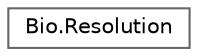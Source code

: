 digraph "Graphical Class Hierarchy"
{
 // LATEX_PDF_SIZE
  bgcolor="transparent";
  edge [fontname=Helvetica,fontsize=10,labelfontname=Helvetica,labelfontsize=10];
  node [fontname=Helvetica,fontsize=10,shape=box,height=0.2,width=0.4];
  rankdir="LR";
  Node0 [label="Bio.Resolution",height=0.2,width=0.4,color="grey40", fillcolor="white", style="filled",URL="$struct_bio_1_1_resolution.html",tooltip=" "];
}
